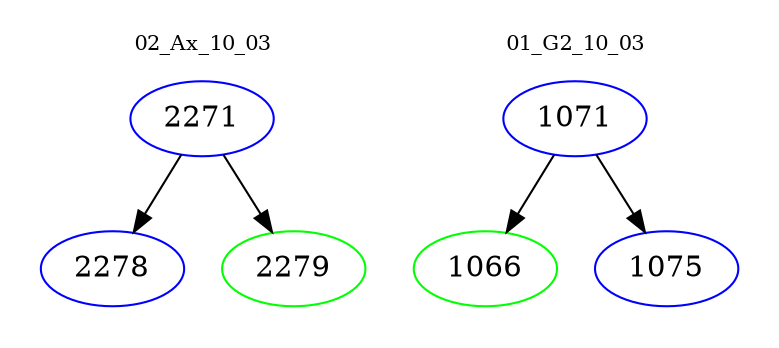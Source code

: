 digraph{
subgraph cluster_0 {
color = white
label = "02_Ax_10_03";
fontsize=10;
T0_2271 [label="2271", color="blue"]
T0_2271 -> T0_2278 [color="black"]
T0_2278 [label="2278", color="blue"]
T0_2271 -> T0_2279 [color="black"]
T0_2279 [label="2279", color="green"]
}
subgraph cluster_1 {
color = white
label = "01_G2_10_03";
fontsize=10;
T1_1071 [label="1071", color="blue"]
T1_1071 -> T1_1066 [color="black"]
T1_1066 [label="1066", color="green"]
T1_1071 -> T1_1075 [color="black"]
T1_1075 [label="1075", color="blue"]
}
}
